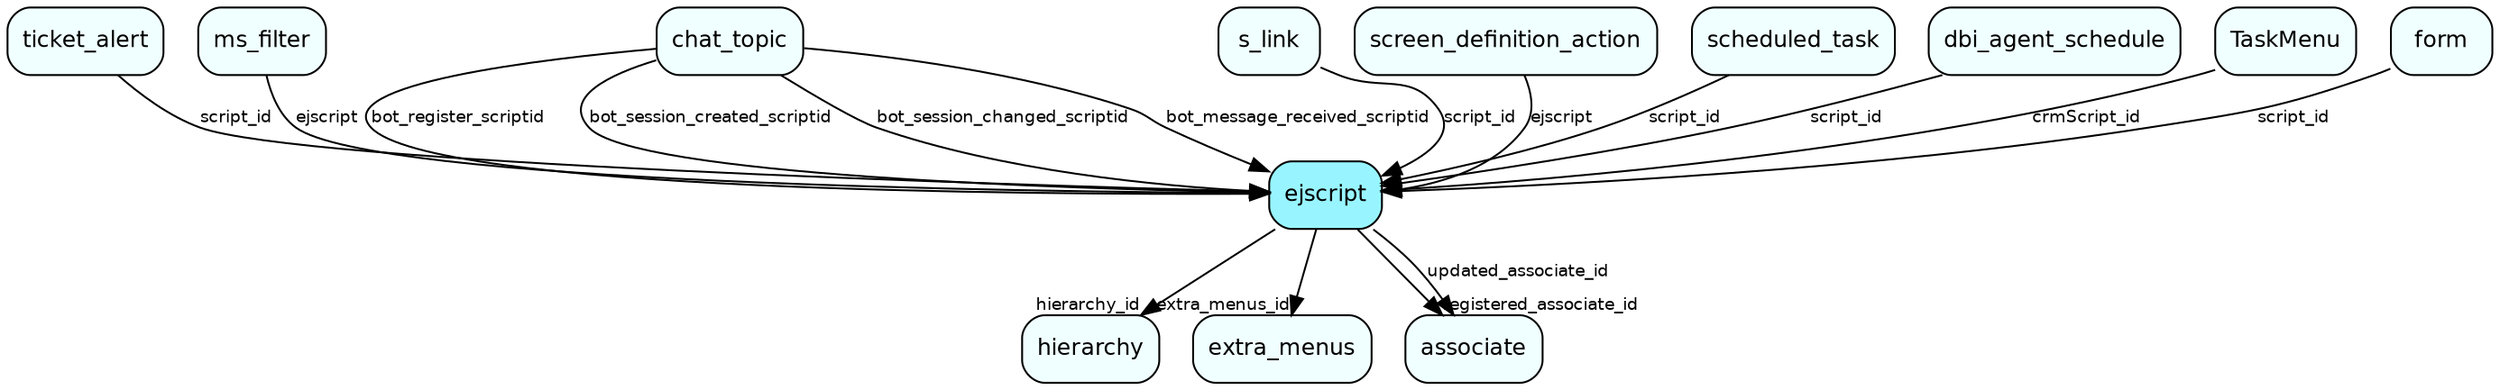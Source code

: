 digraph ejscript  {
node [shape = box style="rounded, filled" fontname = "Helvetica" fontsize = "12" ]
edge [fontname = "Helvetica" fontsize = "9"]

ejscript[fillcolor = "cadetblue1"]
hierarchy[fillcolor = "azure1"]
extra_menus[fillcolor = "azure1"]
associate[fillcolor = "azure1"]
ticket_alert[fillcolor = "azure1"]
ms_filter[fillcolor = "azure1"]
chat_topic[fillcolor = "azure1"]
s_link[fillcolor = "azure1"]
screen_definition_action[fillcolor = "azure1"]
scheduled_task[fillcolor = "azure1"]
dbi_agent_schedule[fillcolor = "azure1"]
TaskMenu[fillcolor = "azure1"]
form[fillcolor = "azure1"]
ejscript -> hierarchy [headlabel = "hierarchy_id"]
ejscript -> extra_menus [headlabel = "extra_menus_id"]
ejscript -> associate [headlabel = "registered_associate_id"]
ejscript -> associate [label = "updated_associate_id"]
ticket_alert -> ejscript [label = "script_id"]
ms_filter -> ejscript [label = "ejscript"]
chat_topic -> ejscript [label = "bot_register_scriptid"]
chat_topic -> ejscript [label = "bot_session_created_scriptid"]
chat_topic -> ejscript [label = "bot_session_changed_scriptid"]
chat_topic -> ejscript [label = "bot_message_received_scriptid"]
s_link -> ejscript [label = "script_id"]
screen_definition_action -> ejscript [label = "ejscript"]
scheduled_task -> ejscript [label = "script_id"]
dbi_agent_schedule -> ejscript [label = "script_id"]
TaskMenu -> ejscript [label = "crmScript_id"]
form -> ejscript [label = "script_id"]
}
